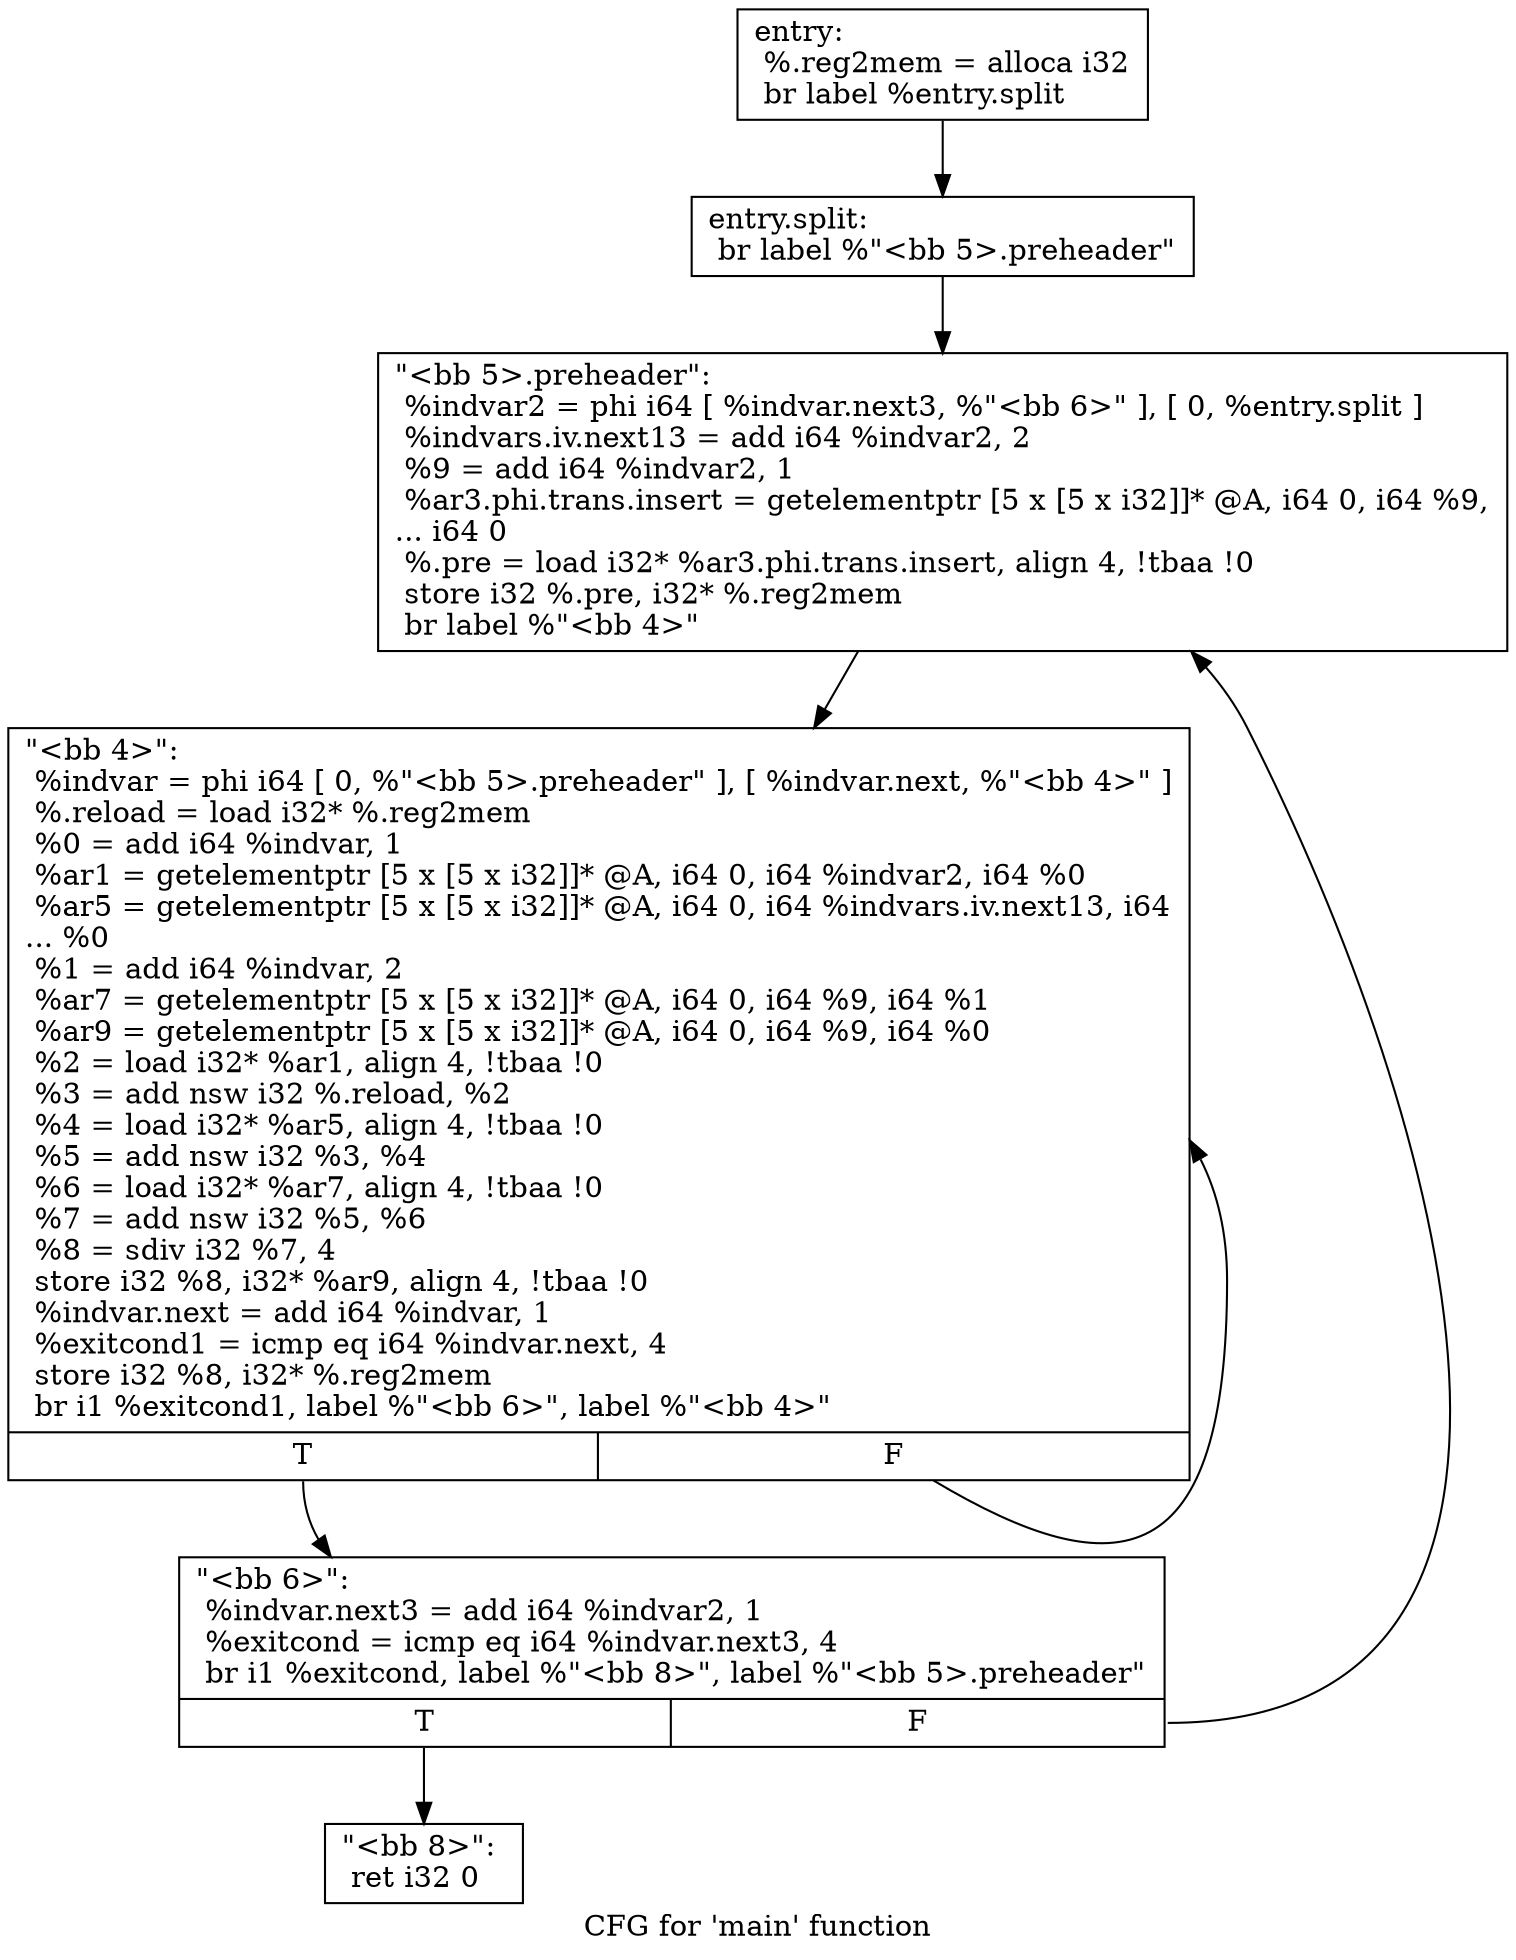 digraph "CFG for 'main' function" {
	label="CFG for 'main' function";

	Node0xf470a0 [shape=record,label="{entry:\l  %.reg2mem = alloca i32\l  br label %entry.split\l}"];
	Node0xf470a0 -> Node0xf44960;
	Node0xf44960 [shape=record,label="{entry.split:                                      \l  br label %\"\<bb 5\>.preheader\"\l}"];
	Node0xf44960 -> Node0xf44ab0;
	Node0xf44bd0 [shape=record,label="{\"\<bb 4\>\":                                         \l  %indvar = phi i64 [ 0, %\"\<bb 5\>.preheader\" ], [ %indvar.next, %\"\<bb 4\>\" ]\l  %.reload = load i32* %.reg2mem\l  %0 = add i64 %indvar, 1\l  %ar1 = getelementptr [5 x [5 x i32]]* @A, i64 0, i64 %indvar2, i64 %0\l  %ar5 = getelementptr [5 x [5 x i32]]* @A, i64 0, i64 %indvars.iv.next13, i64\l... %0\l  %1 = add i64 %indvar, 2\l  %ar7 = getelementptr [5 x [5 x i32]]* @A, i64 0, i64 %9, i64 %1\l  %ar9 = getelementptr [5 x [5 x i32]]* @A, i64 0, i64 %9, i64 %0\l  %2 = load i32* %ar1, align 4, !tbaa !0\l  %3 = add nsw i32 %.reload, %2\l  %4 = load i32* %ar5, align 4, !tbaa !0\l  %5 = add nsw i32 %3, %4\l  %6 = load i32* %ar7, align 4, !tbaa !0\l  %7 = add nsw i32 %5, %6\l  %8 = sdiv i32 %7, 4\l  store i32 %8, i32* %ar9, align 4, !tbaa !0\l  %indvar.next = add i64 %indvar, 1\l  %exitcond1 = icmp eq i64 %indvar.next, 4\l  store i32 %8, i32* %.reg2mem\l  br i1 %exitcond1, label %\"\<bb 6\>\", label %\"\<bb 4\>\"\l|{<s0>T|<s1>F}}"];
	Node0xf44bd0:s0 -> Node0xf489d0;
	Node0xf44bd0:s1 -> Node0xf44bd0;
	Node0xf489d0 [shape=record,label="{\"\<bb 6\>\":                                         \l  %indvar.next3 = add i64 %indvar2, 1\l  %exitcond = icmp eq i64 %indvar.next3, 4\l  br i1 %exitcond, label %\"\<bb 8\>\", label %\"\<bb 5\>.preheader\"\l|{<s0>T|<s1>F}}"];
	Node0xf489d0:s0 -> Node0xf48c80;
	Node0xf489d0:s1 -> Node0xf44ab0;
	Node0xf44ab0 [shape=record,label="{\"\<bb 5\>.preheader\":                               \l  %indvar2 = phi i64 [ %indvar.next3, %\"\<bb 6\>\" ], [ 0, %entry.split ]\l  %indvars.iv.next13 = add i64 %indvar2, 2\l  %9 = add i64 %indvar2, 1\l  %ar3.phi.trans.insert = getelementptr [5 x [5 x i32]]* @A, i64 0, i64 %9,\l... i64 0\l  %.pre = load i32* %ar3.phi.trans.insert, align 4, !tbaa !0\l  store i32 %.pre, i32* %.reg2mem\l  br label %\"\<bb 4\>\"\l}"];
	Node0xf44ab0 -> Node0xf44bd0;
	Node0xf48c80 [shape=record,label="{\"\<bb 8\>\":                                         \l  ret i32 0\l}"];
}

